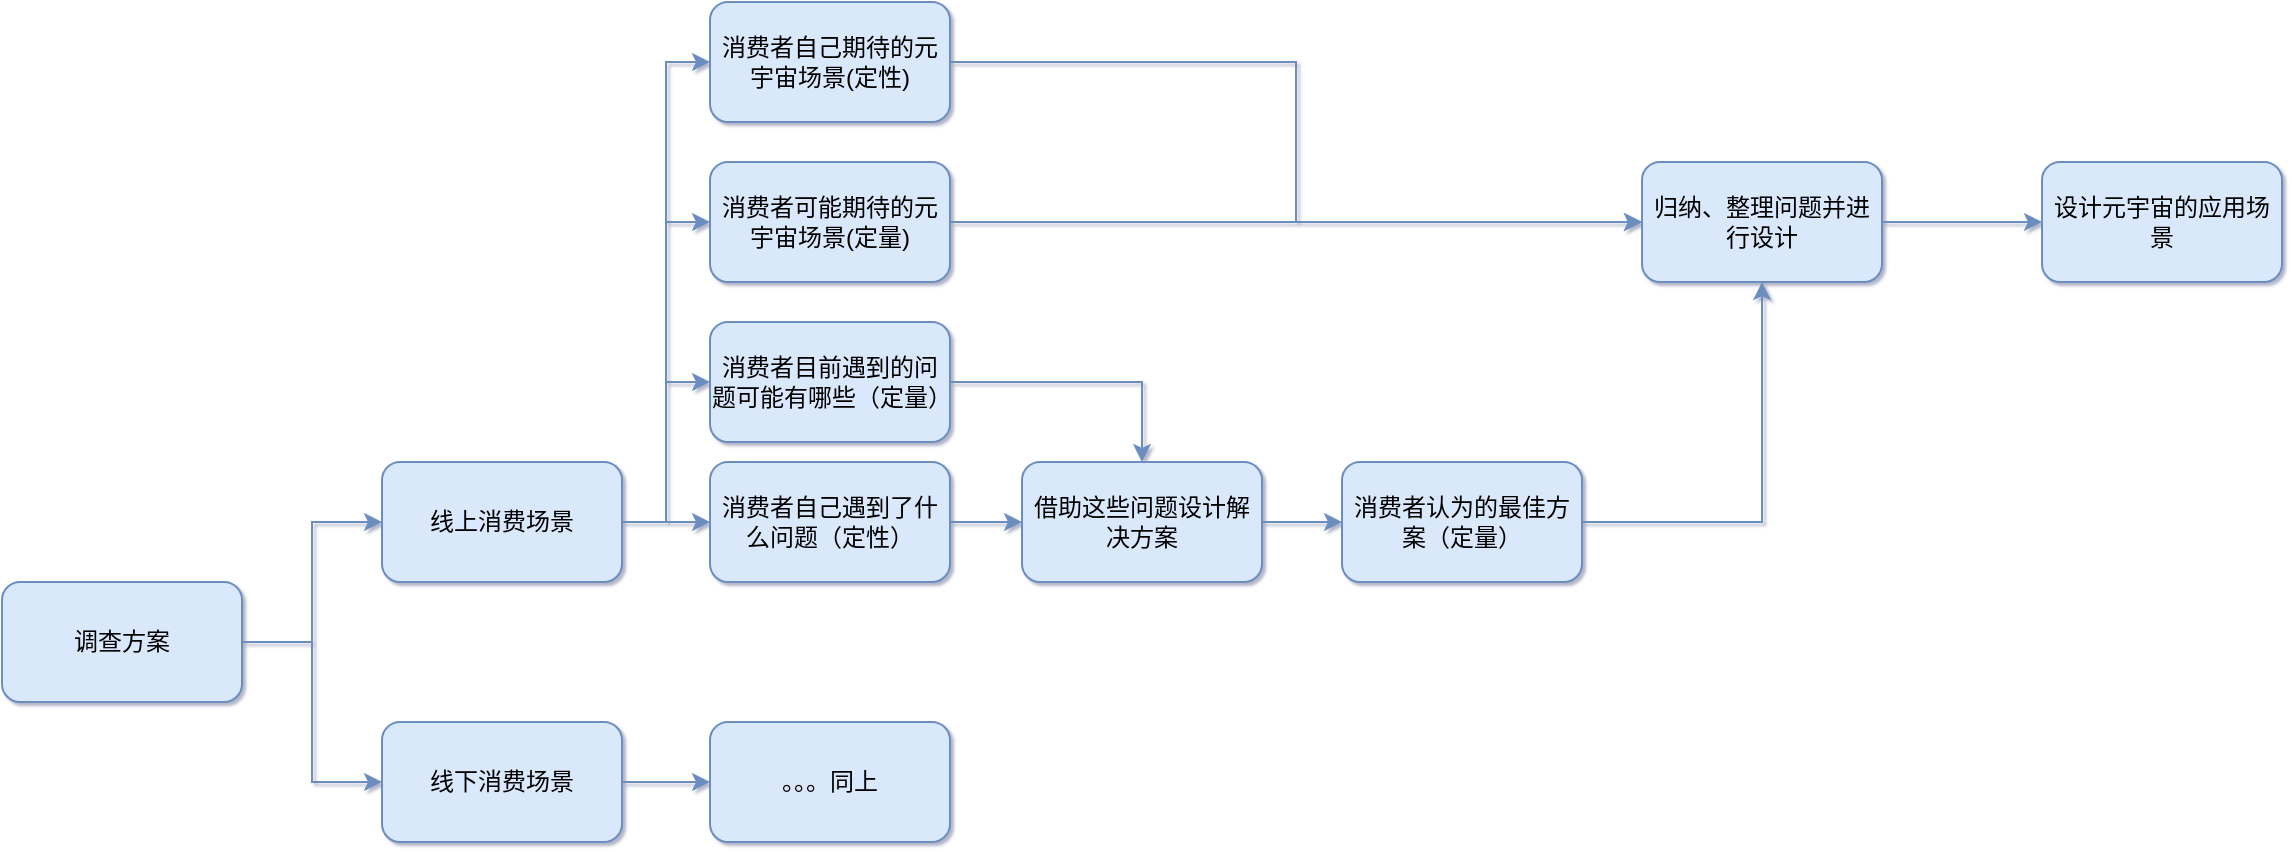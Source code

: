 <mxfile version="20.8.10" type="device"><diagram id="C5RBs43oDa-KdzZeNtuy" name="Page-1"><mxGraphModel dx="1114" dy="1177" grid="0" gridSize="10" guides="1" tooltips="1" connect="1" arrows="1" fold="1" page="0" pageScale="1" pageWidth="827" pageHeight="1169" background="#FFFFFF" math="0" shadow="1"><root><mxCell id="WIyWlLk6GJQsqaUBKTNV-0"/><mxCell id="WIyWlLk6GJQsqaUBKTNV-1" parent="WIyWlLk6GJQsqaUBKTNV-0"/><mxCell id="OhOejFiTZAgNr9KqukL5-3" style="edgeStyle=orthogonalEdgeStyle;rounded=0;orthogonalLoop=1;jettySize=auto;html=1;entryX=0;entryY=0.5;entryDx=0;entryDy=0;fillColor=#dae8fc;strokeColor=#6c8ebf;" parent="WIyWlLk6GJQsqaUBKTNV-1" source="OhOejFiTZAgNr9KqukL5-0" target="OhOejFiTZAgNr9KqukL5-1" edge="1"><mxGeometry relative="1" as="geometry"/></mxCell><mxCell id="OhOejFiTZAgNr9KqukL5-4" style="edgeStyle=orthogonalEdgeStyle;rounded=0;orthogonalLoop=1;jettySize=auto;html=1;entryX=0;entryY=0.5;entryDx=0;entryDy=0;fillColor=#dae8fc;strokeColor=#6c8ebf;" parent="WIyWlLk6GJQsqaUBKTNV-1" source="OhOejFiTZAgNr9KqukL5-0" target="OhOejFiTZAgNr9KqukL5-2" edge="1"><mxGeometry relative="1" as="geometry"/></mxCell><mxCell id="OhOejFiTZAgNr9KqukL5-0" value="调查方案" style="rounded=1;whiteSpace=wrap;html=1;fillColor=#dae8fc;strokeColor=#6c8ebf;" parent="WIyWlLk6GJQsqaUBKTNV-1" vertex="1"><mxGeometry x="60" y="230" width="120" height="60" as="geometry"/></mxCell><mxCell id="OhOejFiTZAgNr9KqukL5-7" style="edgeStyle=orthogonalEdgeStyle;rounded=0;orthogonalLoop=1;jettySize=auto;html=1;entryX=0;entryY=0.5;entryDx=0;entryDy=0;fillColor=#dae8fc;strokeColor=#6c8ebf;" parent="WIyWlLk6GJQsqaUBKTNV-1" source="OhOejFiTZAgNr9KqukL5-1" target="OhOejFiTZAgNr9KqukL5-5" edge="1"><mxGeometry relative="1" as="geometry"/></mxCell><mxCell id="OhOejFiTZAgNr9KqukL5-8" style="edgeStyle=orthogonalEdgeStyle;rounded=0;orthogonalLoop=1;jettySize=auto;html=1;entryX=0;entryY=0.5;entryDx=0;entryDy=0;fillColor=#dae8fc;strokeColor=#6c8ebf;" parent="WIyWlLk6GJQsqaUBKTNV-1" source="OhOejFiTZAgNr9KqukL5-1" target="OhOejFiTZAgNr9KqukL5-6" edge="1"><mxGeometry relative="1" as="geometry"/></mxCell><mxCell id="OhOejFiTZAgNr9KqukL5-15" style="edgeStyle=orthogonalEdgeStyle;rounded=0;orthogonalLoop=1;jettySize=auto;html=1;entryX=0;entryY=0.5;entryDx=0;entryDy=0;fillColor=#dae8fc;strokeColor=#6c8ebf;" parent="WIyWlLk6GJQsqaUBKTNV-1" source="OhOejFiTZAgNr9KqukL5-1" target="OhOejFiTZAgNr9KqukL5-13" edge="1"><mxGeometry relative="1" as="geometry"/></mxCell><mxCell id="OhOejFiTZAgNr9KqukL5-16" style="edgeStyle=orthogonalEdgeStyle;rounded=0;orthogonalLoop=1;jettySize=auto;html=1;entryX=0;entryY=0.5;entryDx=0;entryDy=0;fillColor=#dae8fc;strokeColor=#6c8ebf;" parent="WIyWlLk6GJQsqaUBKTNV-1" source="OhOejFiTZAgNr9KqukL5-1" target="OhOejFiTZAgNr9KqukL5-14" edge="1"><mxGeometry relative="1" as="geometry"/></mxCell><mxCell id="OhOejFiTZAgNr9KqukL5-1" value="线上消费场景" style="rounded=1;whiteSpace=wrap;html=1;fillColor=#dae8fc;strokeColor=#6c8ebf;" parent="WIyWlLk6GJQsqaUBKTNV-1" vertex="1"><mxGeometry x="250" y="170" width="120" height="60" as="geometry"/></mxCell><mxCell id="OhOejFiTZAgNr9KqukL5-25" value="" style="edgeStyle=orthogonalEdgeStyle;rounded=0;orthogonalLoop=1;jettySize=auto;html=1;fillColor=#dae8fc;strokeColor=#6c8ebf;" parent="WIyWlLk6GJQsqaUBKTNV-1" source="OhOejFiTZAgNr9KqukL5-2" target="OhOejFiTZAgNr9KqukL5-24" edge="1"><mxGeometry relative="1" as="geometry"/></mxCell><mxCell id="OhOejFiTZAgNr9KqukL5-2" value="线下消费场景" style="rounded=1;whiteSpace=wrap;html=1;fillColor=#dae8fc;strokeColor=#6c8ebf;" parent="WIyWlLk6GJQsqaUBKTNV-1" vertex="1"><mxGeometry x="250" y="300" width="120" height="60" as="geometry"/></mxCell><mxCell id="OhOejFiTZAgNr9KqukL5-17" style="edgeStyle=orthogonalEdgeStyle;rounded=0;orthogonalLoop=1;jettySize=auto;html=1;entryX=0.5;entryY=0;entryDx=0;entryDy=0;fillColor=#dae8fc;strokeColor=#6c8ebf;" parent="WIyWlLk6GJQsqaUBKTNV-1" source="OhOejFiTZAgNr9KqukL5-5" target="OhOejFiTZAgNr9KqukL5-9" edge="1"><mxGeometry relative="1" as="geometry"/></mxCell><mxCell id="OhOejFiTZAgNr9KqukL5-5" value="消费者目前遇到的问题可能有哪些（定量）" style="rounded=1;whiteSpace=wrap;html=1;fillColor=#dae8fc;strokeColor=#6c8ebf;" parent="WIyWlLk6GJQsqaUBKTNV-1" vertex="1"><mxGeometry x="414" y="100" width="120" height="60" as="geometry"/></mxCell><mxCell id="OhOejFiTZAgNr9KqukL5-11" value="" style="edgeStyle=orthogonalEdgeStyle;rounded=0;orthogonalLoop=1;jettySize=auto;html=1;fillColor=#dae8fc;strokeColor=#6c8ebf;" parent="WIyWlLk6GJQsqaUBKTNV-1" source="OhOejFiTZAgNr9KqukL5-6" target="OhOejFiTZAgNr9KqukL5-9" edge="1"><mxGeometry relative="1" as="geometry"/></mxCell><mxCell id="OhOejFiTZAgNr9KqukL5-6" value="消费者自己遇到了什么问题（定性）" style="rounded=1;whiteSpace=wrap;html=1;fillColor=#dae8fc;strokeColor=#6c8ebf;" parent="WIyWlLk6GJQsqaUBKTNV-1" vertex="1"><mxGeometry x="414" y="170" width="120" height="60" as="geometry"/></mxCell><mxCell id="OhOejFiTZAgNr9KqukL5-12" value="" style="edgeStyle=orthogonalEdgeStyle;rounded=0;orthogonalLoop=1;jettySize=auto;html=1;fillColor=#dae8fc;strokeColor=#6c8ebf;" parent="WIyWlLk6GJQsqaUBKTNV-1" source="OhOejFiTZAgNr9KqukL5-9" target="OhOejFiTZAgNr9KqukL5-10" edge="1"><mxGeometry relative="1" as="geometry"/></mxCell><mxCell id="OhOejFiTZAgNr9KqukL5-9" value="借助这些问题设计解决方案" style="rounded=1;whiteSpace=wrap;html=1;fillColor=#dae8fc;strokeColor=#6c8ebf;" parent="WIyWlLk6GJQsqaUBKTNV-1" vertex="1"><mxGeometry x="570" y="170" width="120" height="60" as="geometry"/></mxCell><mxCell id="OhOejFiTZAgNr9KqukL5-22" style="edgeStyle=orthogonalEdgeStyle;rounded=0;orthogonalLoop=1;jettySize=auto;html=1;entryX=0.5;entryY=1;entryDx=0;entryDy=0;fillColor=#dae8fc;strokeColor=#6c8ebf;" parent="WIyWlLk6GJQsqaUBKTNV-1" source="OhOejFiTZAgNr9KqukL5-10" target="OhOejFiTZAgNr9KqukL5-19" edge="1"><mxGeometry relative="1" as="geometry"/></mxCell><mxCell id="OhOejFiTZAgNr9KqukL5-10" value="消费者认为的最佳方案（定量）" style="rounded=1;whiteSpace=wrap;html=1;fillColor=#dae8fc;strokeColor=#6c8ebf;" parent="WIyWlLk6GJQsqaUBKTNV-1" vertex="1"><mxGeometry x="730" y="170" width="120" height="60" as="geometry"/></mxCell><mxCell id="OhOejFiTZAgNr9KqukL5-21" style="edgeStyle=orthogonalEdgeStyle;rounded=0;orthogonalLoop=1;jettySize=auto;html=1;fillColor=#dae8fc;strokeColor=#6c8ebf;" parent="WIyWlLk6GJQsqaUBKTNV-1" source="OhOejFiTZAgNr9KqukL5-13" target="OhOejFiTZAgNr9KqukL5-19" edge="1"><mxGeometry relative="1" as="geometry"/></mxCell><mxCell id="OhOejFiTZAgNr9KqukL5-13" value="消费者可能期待的元宇宙场景(定量)" style="rounded=1;whiteSpace=wrap;html=1;fillColor=#dae8fc;strokeColor=#6c8ebf;" parent="WIyWlLk6GJQsqaUBKTNV-1" vertex="1"><mxGeometry x="414" y="20" width="120" height="60" as="geometry"/></mxCell><mxCell id="OhOejFiTZAgNr9KqukL5-20" style="edgeStyle=orthogonalEdgeStyle;rounded=0;orthogonalLoop=1;jettySize=auto;html=1;entryX=0;entryY=0.5;entryDx=0;entryDy=0;fillColor=#dae8fc;strokeColor=#6c8ebf;" parent="WIyWlLk6GJQsqaUBKTNV-1" source="OhOejFiTZAgNr9KqukL5-14" target="OhOejFiTZAgNr9KqukL5-19" edge="1"><mxGeometry relative="1" as="geometry"/></mxCell><mxCell id="OhOejFiTZAgNr9KqukL5-14" value="消费者自己期待的元宇宙场景(定性)" style="rounded=1;whiteSpace=wrap;html=1;fillColor=#dae8fc;strokeColor=#6c8ebf;" parent="WIyWlLk6GJQsqaUBKTNV-1" vertex="1"><mxGeometry x="414" y="-60" width="120" height="60" as="geometry"/></mxCell><mxCell id="OhOejFiTZAgNr9KqukL5-18" value="设计元宇宙的应用场景" style="rounded=1;whiteSpace=wrap;html=1;fillColor=#dae8fc;strokeColor=#6c8ebf;" parent="WIyWlLk6GJQsqaUBKTNV-1" vertex="1"><mxGeometry x="1080" y="20" width="120" height="60" as="geometry"/></mxCell><mxCell id="OhOejFiTZAgNr9KqukL5-23" value="" style="edgeStyle=orthogonalEdgeStyle;rounded=0;orthogonalLoop=1;jettySize=auto;html=1;fillColor=#dae8fc;strokeColor=#6c8ebf;" parent="WIyWlLk6GJQsqaUBKTNV-1" source="OhOejFiTZAgNr9KqukL5-19" target="OhOejFiTZAgNr9KqukL5-18" edge="1"><mxGeometry relative="1" as="geometry"/></mxCell><mxCell id="OhOejFiTZAgNr9KqukL5-19" value="归纳、整理问题并进行设计" style="rounded=1;whiteSpace=wrap;html=1;fillColor=#dae8fc;strokeColor=#6c8ebf;" parent="WIyWlLk6GJQsqaUBKTNV-1" vertex="1"><mxGeometry x="880" y="20" width="120" height="60" as="geometry"/></mxCell><mxCell id="OhOejFiTZAgNr9KqukL5-24" value="。。。同上" style="rounded=1;whiteSpace=wrap;html=1;fillColor=#dae8fc;strokeColor=#6c8ebf;" parent="WIyWlLk6GJQsqaUBKTNV-1" vertex="1"><mxGeometry x="414" y="300" width="120" height="60" as="geometry"/></mxCell></root></mxGraphModel></diagram></mxfile>